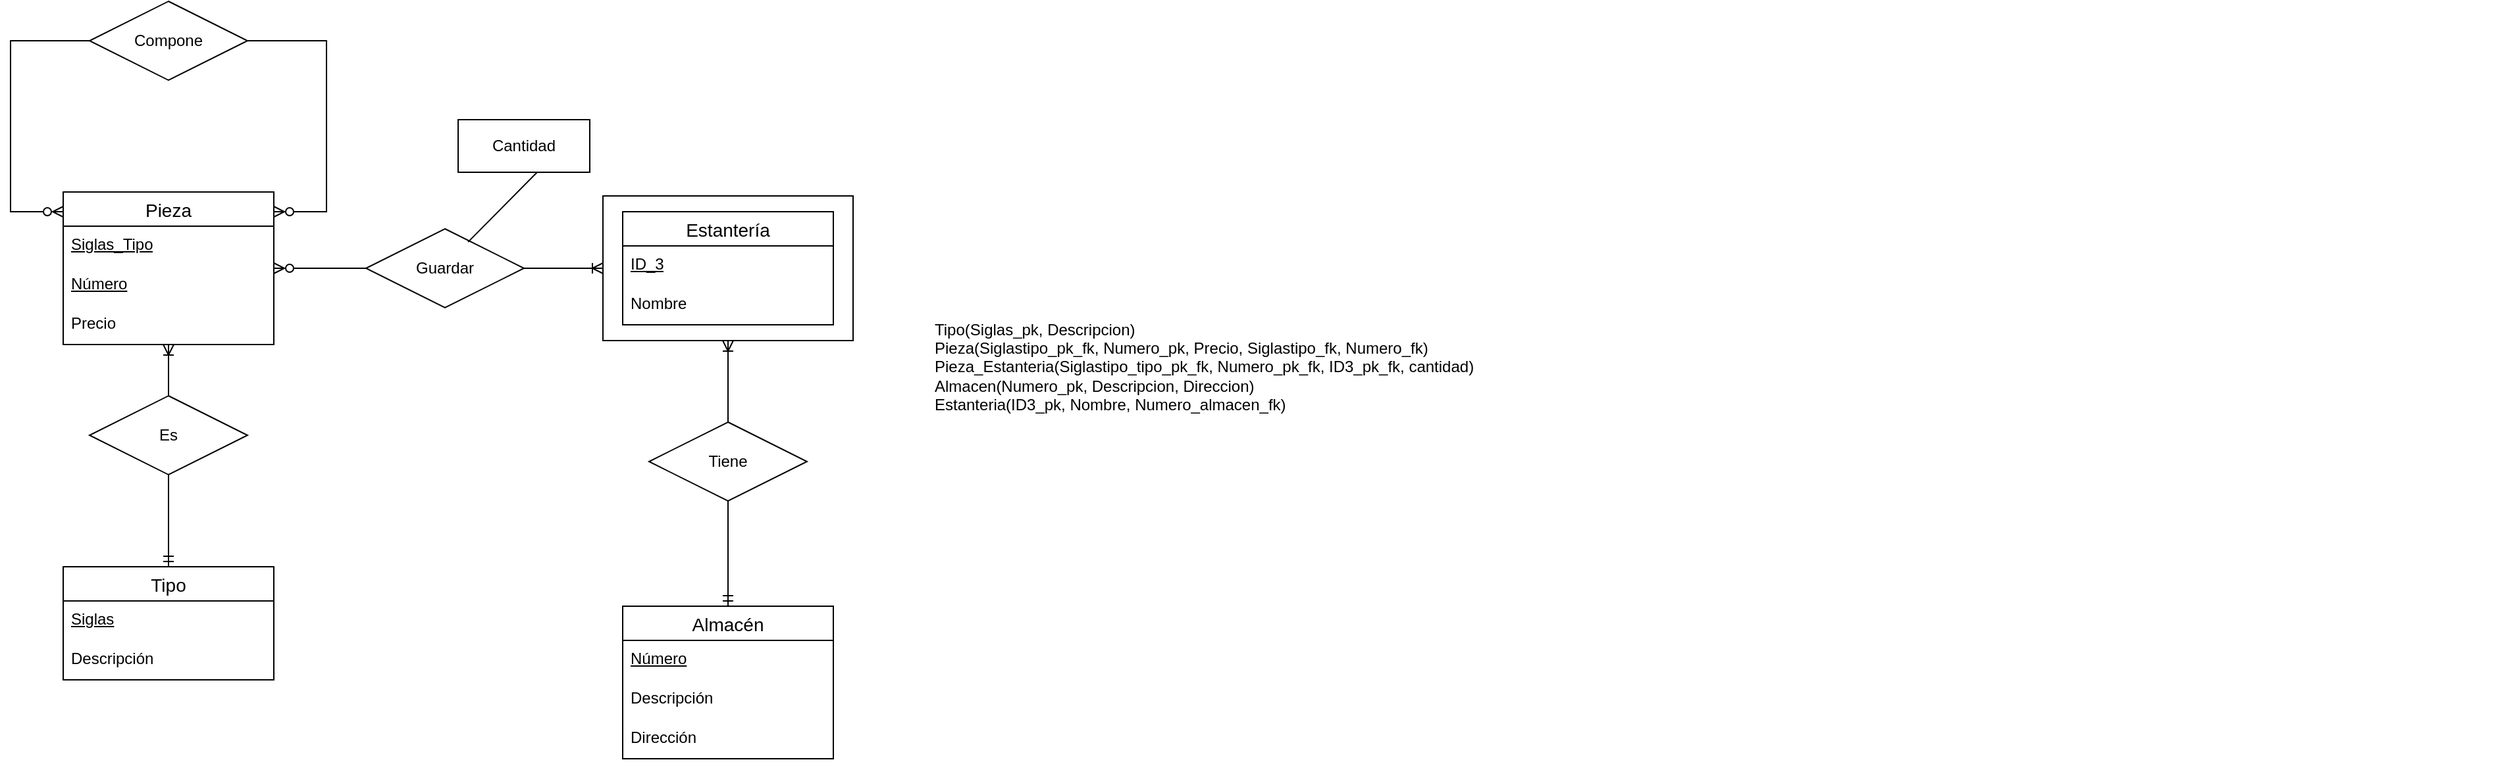 <mxfile version="22.0.4" type="github">
  <diagram name="Página-1" id="MgPHbfp6EiS18CAXmIQC">
    <mxGraphModel dx="1434" dy="768" grid="1" gridSize="10" guides="1" tooltips="1" connect="1" arrows="1" fold="1" page="1" pageScale="1" pageWidth="827" pageHeight="1169" math="0" shadow="0">
      <root>
        <mxCell id="0" />
        <mxCell id="1" parent="0" />
        <mxCell id="LVwWI6R3gd06gX0ruakY-1" value="Pieza" style="swimlane;fontStyle=0;childLayout=stackLayout;horizontal=1;startSize=26;horizontalStack=0;resizeParent=1;resizeParentMax=0;resizeLast=0;collapsible=1;marginBottom=0;align=center;fontSize=14;" parent="1" vertex="1">
          <mxGeometry x="140" y="235" width="160" height="116" as="geometry" />
        </mxCell>
        <mxCell id="LVwWI6R3gd06gX0ruakY-2" value="&lt;div&gt;&lt;u&gt;Siglas_Tipo&lt;/u&gt;&lt;/div&gt;&lt;div&gt;&lt;u&gt;&lt;br&gt;&lt;/u&gt;&lt;/div&gt;" style="text;strokeColor=none;fillColor=none;spacingLeft=4;spacingRight=4;overflow=hidden;rotatable=0;points=[[0,0.5],[1,0.5]];portConstraint=eastwest;fontSize=12;whiteSpace=wrap;html=1;" parent="LVwWI6R3gd06gX0ruakY-1" vertex="1">
          <mxGeometry y="26" width="160" height="30" as="geometry" />
        </mxCell>
        <mxCell id="LVwWI6R3gd06gX0ruakY-3" value="&lt;u&gt;Número&lt;/u&gt;" style="text;strokeColor=none;fillColor=none;spacingLeft=4;spacingRight=4;overflow=hidden;rotatable=0;points=[[0,0.5],[1,0.5]];portConstraint=eastwest;fontSize=12;whiteSpace=wrap;html=1;" parent="LVwWI6R3gd06gX0ruakY-1" vertex="1">
          <mxGeometry y="56" width="160" height="30" as="geometry" />
        </mxCell>
        <mxCell id="LVwWI6R3gd06gX0ruakY-4" value="Precio" style="text;strokeColor=none;fillColor=none;spacingLeft=4;spacingRight=4;overflow=hidden;rotatable=0;points=[[0,0.5],[1,0.5]];portConstraint=eastwest;fontSize=12;whiteSpace=wrap;html=1;" parent="LVwWI6R3gd06gX0ruakY-1" vertex="1">
          <mxGeometry y="86" width="160" height="30" as="geometry" />
        </mxCell>
        <mxCell id="LVwWI6R3gd06gX0ruakY-5" value="Almacén" style="swimlane;fontStyle=0;childLayout=stackLayout;horizontal=1;startSize=26;horizontalStack=0;resizeParent=1;resizeParentMax=0;resizeLast=0;collapsible=1;marginBottom=0;align=center;fontSize=14;" parent="1" vertex="1">
          <mxGeometry x="565" y="550" width="160" height="116" as="geometry" />
        </mxCell>
        <mxCell id="LVwWI6R3gd06gX0ruakY-6" value="&lt;u&gt;Número&lt;/u&gt;" style="text;strokeColor=none;fillColor=none;spacingLeft=4;spacingRight=4;overflow=hidden;rotatable=0;points=[[0,0.5],[1,0.5]];portConstraint=eastwest;fontSize=12;whiteSpace=wrap;html=1;" parent="LVwWI6R3gd06gX0ruakY-5" vertex="1">
          <mxGeometry y="26" width="160" height="30" as="geometry" />
        </mxCell>
        <mxCell id="LVwWI6R3gd06gX0ruakY-7" value="Descripción" style="text;strokeColor=none;fillColor=none;spacingLeft=4;spacingRight=4;overflow=hidden;rotatable=0;points=[[0,0.5],[1,0.5]];portConstraint=eastwest;fontSize=12;whiteSpace=wrap;html=1;" parent="LVwWI6R3gd06gX0ruakY-5" vertex="1">
          <mxGeometry y="56" width="160" height="30" as="geometry" />
        </mxCell>
        <mxCell id="LVwWI6R3gd06gX0ruakY-8" value="Dirección" style="text;strokeColor=none;fillColor=none;spacingLeft=4;spacingRight=4;overflow=hidden;rotatable=0;points=[[0,0.5],[1,0.5]];portConstraint=eastwest;fontSize=12;whiteSpace=wrap;html=1;" parent="LVwWI6R3gd06gX0ruakY-5" vertex="1">
          <mxGeometry y="86" width="160" height="30" as="geometry" />
        </mxCell>
        <mxCell id="LVwWI6R3gd06gX0ruakY-9" value="" style="whiteSpace=wrap;html=1;align=center;" parent="1" vertex="1">
          <mxGeometry x="550" y="238" width="190" height="110" as="geometry" />
        </mxCell>
        <mxCell id="LVwWI6R3gd06gX0ruakY-10" value="Estantería" style="swimlane;fontStyle=0;childLayout=stackLayout;horizontal=1;startSize=26;horizontalStack=0;resizeParent=1;resizeParentMax=0;resizeLast=0;collapsible=1;marginBottom=0;align=center;fontSize=14;" parent="1" vertex="1">
          <mxGeometry x="565" y="250" width="160" height="86" as="geometry" />
        </mxCell>
        <mxCell id="LVwWI6R3gd06gX0ruakY-11" value="&lt;u&gt;ID_3&lt;/u&gt;" style="text;strokeColor=none;fillColor=none;spacingLeft=4;spacingRight=4;overflow=hidden;rotatable=0;points=[[0,0.5],[1,0.5]];portConstraint=eastwest;fontSize=12;whiteSpace=wrap;html=1;" parent="LVwWI6R3gd06gX0ruakY-10" vertex="1">
          <mxGeometry y="26" width="160" height="30" as="geometry" />
        </mxCell>
        <mxCell id="LVwWI6R3gd06gX0ruakY-12" value="Nombre" style="text;strokeColor=none;fillColor=none;spacingLeft=4;spacingRight=4;overflow=hidden;rotatable=0;points=[[0,0.5],[1,0.5]];portConstraint=eastwest;fontSize=12;whiteSpace=wrap;html=1;" parent="LVwWI6R3gd06gX0ruakY-10" vertex="1">
          <mxGeometry y="56" width="160" height="30" as="geometry" />
        </mxCell>
        <mxCell id="LVwWI6R3gd06gX0ruakY-13" value="Tipo" style="swimlane;fontStyle=0;childLayout=stackLayout;horizontal=1;startSize=26;horizontalStack=0;resizeParent=1;resizeParentMax=0;resizeLast=0;collapsible=1;marginBottom=0;align=center;fontSize=14;" parent="1" vertex="1">
          <mxGeometry x="140" y="520" width="160" height="86" as="geometry" />
        </mxCell>
        <mxCell id="LVwWI6R3gd06gX0ruakY-14" value="&lt;u&gt;Siglas&lt;/u&gt;" style="text;strokeColor=none;fillColor=none;spacingLeft=4;spacingRight=4;overflow=hidden;rotatable=0;points=[[0,0.5],[1,0.5]];portConstraint=eastwest;fontSize=12;whiteSpace=wrap;html=1;" parent="LVwWI6R3gd06gX0ruakY-13" vertex="1">
          <mxGeometry y="26" width="160" height="30" as="geometry" />
        </mxCell>
        <mxCell id="LVwWI6R3gd06gX0ruakY-15" value="Descripción" style="text;strokeColor=none;fillColor=none;spacingLeft=4;spacingRight=4;overflow=hidden;rotatable=0;points=[[0,0.5],[1,0.5]];portConstraint=eastwest;fontSize=12;whiteSpace=wrap;html=1;" parent="LVwWI6R3gd06gX0ruakY-13" vertex="1">
          <mxGeometry y="56" width="160" height="30" as="geometry" />
        </mxCell>
        <mxCell id="LVwWI6R3gd06gX0ruakY-16" style="edgeStyle=orthogonalEdgeStyle;rounded=0;orthogonalLoop=1;jettySize=auto;html=1;exitX=0;exitY=0.5;exitDx=0;exitDy=0;endArrow=ERzeroToMany;endFill=0;" parent="1" source="LVwWI6R3gd06gX0ruakY-18" edge="1">
          <mxGeometry relative="1" as="geometry">
            <mxPoint x="140" y="250" as="targetPoint" />
            <Array as="points">
              <mxPoint x="100" y="120" />
              <mxPoint x="100" y="250" />
            </Array>
          </mxGeometry>
        </mxCell>
        <mxCell id="LVwWI6R3gd06gX0ruakY-17" style="edgeStyle=orthogonalEdgeStyle;rounded=0;orthogonalLoop=1;jettySize=auto;html=1;exitX=1;exitY=0.5;exitDx=0;exitDy=0;endArrow=ERzeroToMany;endFill=0;" parent="1" source="LVwWI6R3gd06gX0ruakY-18" edge="1">
          <mxGeometry relative="1" as="geometry">
            <mxPoint x="300" y="250" as="targetPoint" />
            <Array as="points">
              <mxPoint x="340" y="120" />
              <mxPoint x="340" y="250" />
            </Array>
          </mxGeometry>
        </mxCell>
        <mxCell id="LVwWI6R3gd06gX0ruakY-18" value="Compone" style="shape=rhombus;perimeter=rhombusPerimeter;whiteSpace=wrap;html=1;align=center;" parent="1" vertex="1">
          <mxGeometry x="160" y="90" width="120" height="60" as="geometry" />
        </mxCell>
        <mxCell id="LVwWI6R3gd06gX0ruakY-19" style="edgeStyle=orthogonalEdgeStyle;rounded=0;orthogonalLoop=1;jettySize=auto;html=1;exitX=0.5;exitY=0;exitDx=0;exitDy=0;entryX=0.5;entryY=1;entryDx=0;entryDy=0;endArrow=ERoneToMany;endFill=0;" parent="1" source="LVwWI6R3gd06gX0ruakY-21" target="LVwWI6R3gd06gX0ruakY-9" edge="1">
          <mxGeometry relative="1" as="geometry" />
        </mxCell>
        <mxCell id="LVwWI6R3gd06gX0ruakY-20" style="edgeStyle=orthogonalEdgeStyle;rounded=0;orthogonalLoop=1;jettySize=auto;html=1;exitX=0.5;exitY=1;exitDx=0;exitDy=0;endArrow=ERmandOne;endFill=0;" parent="1" source="LVwWI6R3gd06gX0ruakY-21" target="LVwWI6R3gd06gX0ruakY-5" edge="1">
          <mxGeometry relative="1" as="geometry" />
        </mxCell>
        <mxCell id="LVwWI6R3gd06gX0ruakY-21" value="Tiene" style="shape=rhombus;perimeter=rhombusPerimeter;whiteSpace=wrap;html=1;align=center;" parent="1" vertex="1">
          <mxGeometry x="585" y="410" width="120" height="60" as="geometry" />
        </mxCell>
        <mxCell id="LVwWI6R3gd06gX0ruakY-22" style="edgeStyle=orthogonalEdgeStyle;rounded=0;orthogonalLoop=1;jettySize=auto;html=1;exitX=0;exitY=0.5;exitDx=0;exitDy=0;endArrow=ERzeroToMany;endFill=0;" parent="1" source="LVwWI6R3gd06gX0ruakY-24" target="LVwWI6R3gd06gX0ruakY-1" edge="1">
          <mxGeometry relative="1" as="geometry" />
        </mxCell>
        <mxCell id="LVwWI6R3gd06gX0ruakY-23" style="edgeStyle=orthogonalEdgeStyle;rounded=0;orthogonalLoop=1;jettySize=auto;html=1;exitX=1;exitY=0.5;exitDx=0;exitDy=0;entryX=0;entryY=0.5;entryDx=0;entryDy=0;endArrow=ERoneToMany;endFill=0;" parent="1" source="LVwWI6R3gd06gX0ruakY-24" target="LVwWI6R3gd06gX0ruakY-9" edge="1">
          <mxGeometry relative="1" as="geometry" />
        </mxCell>
        <mxCell id="LVwWI6R3gd06gX0ruakY-24" value="Guardar" style="shape=rhombus;perimeter=rhombusPerimeter;whiteSpace=wrap;html=1;align=center;" parent="1" vertex="1">
          <mxGeometry x="370" y="263" width="120" height="60" as="geometry" />
        </mxCell>
        <mxCell id="LVwWI6R3gd06gX0ruakY-25" style="edgeStyle=orthogonalEdgeStyle;rounded=0;orthogonalLoop=1;jettySize=auto;html=1;exitX=0.5;exitY=0;exitDx=0;exitDy=0;endArrow=ERoneToMany;endFill=0;" parent="1" source="LVwWI6R3gd06gX0ruakY-27" target="LVwWI6R3gd06gX0ruakY-1" edge="1">
          <mxGeometry relative="1" as="geometry" />
        </mxCell>
        <mxCell id="LVwWI6R3gd06gX0ruakY-26" style="edgeStyle=orthogonalEdgeStyle;rounded=0;orthogonalLoop=1;jettySize=auto;html=1;exitX=0.5;exitY=1;exitDx=0;exitDy=0;endArrow=ERmandOne;endFill=0;" parent="1" source="LVwWI6R3gd06gX0ruakY-27" target="LVwWI6R3gd06gX0ruakY-13" edge="1">
          <mxGeometry relative="1" as="geometry" />
        </mxCell>
        <mxCell id="LVwWI6R3gd06gX0ruakY-27" value="Es" style="shape=rhombus;perimeter=rhombusPerimeter;whiteSpace=wrap;html=1;align=center;" parent="1" vertex="1">
          <mxGeometry x="160" y="390" width="120" height="60" as="geometry" />
        </mxCell>
        <mxCell id="LVwWI6R3gd06gX0ruakY-28" value="Cantidad" style="whiteSpace=wrap;html=1;align=center;" parent="1" vertex="1">
          <mxGeometry x="440" y="180" width="100" height="40" as="geometry" />
        </mxCell>
        <mxCell id="LVwWI6R3gd06gX0ruakY-29" value="" style="endArrow=none;html=1;rounded=0;exitX=0.646;exitY=0.168;exitDx=0;exitDy=0;exitPerimeter=0;" parent="1" source="LVwWI6R3gd06gX0ruakY-24" edge="1">
          <mxGeometry width="50" height="50" relative="1" as="geometry">
            <mxPoint x="450" y="270" as="sourcePoint" />
            <mxPoint x="500" y="220" as="targetPoint" />
          </mxGeometry>
        </mxCell>
        <mxCell id="9g_RNMxOMtmnIyJCmTWr-1" value="Tipo(Siglas_pk, Descripcion)&lt;br&gt;Pieza(Siglastipo_pk_fk, Numero_pk, Precio, Siglastipo_fk, Numero_fk)&lt;br&gt;Pieza_Estanteria(Siglastipo_tipo_pk_fk, Numero_pk_fk, ID3_pk_fk, cantidad)&lt;br&gt;Almacen(Numero_pk, Descripcion, Direccion)&lt;br style=&quot;border-color: var(--border-color);&quot;&gt;Estanteria(ID3_pk, Nombre, Numero_almacen_fk)" style="text;html=1;strokeColor=none;fillColor=none;align=left;verticalAlign=middle;whiteSpace=wrap;rounded=0;" vertex="1" parent="1">
          <mxGeometry x="800" y="266" width="1190" height="204" as="geometry" />
        </mxCell>
      </root>
    </mxGraphModel>
  </diagram>
</mxfile>
